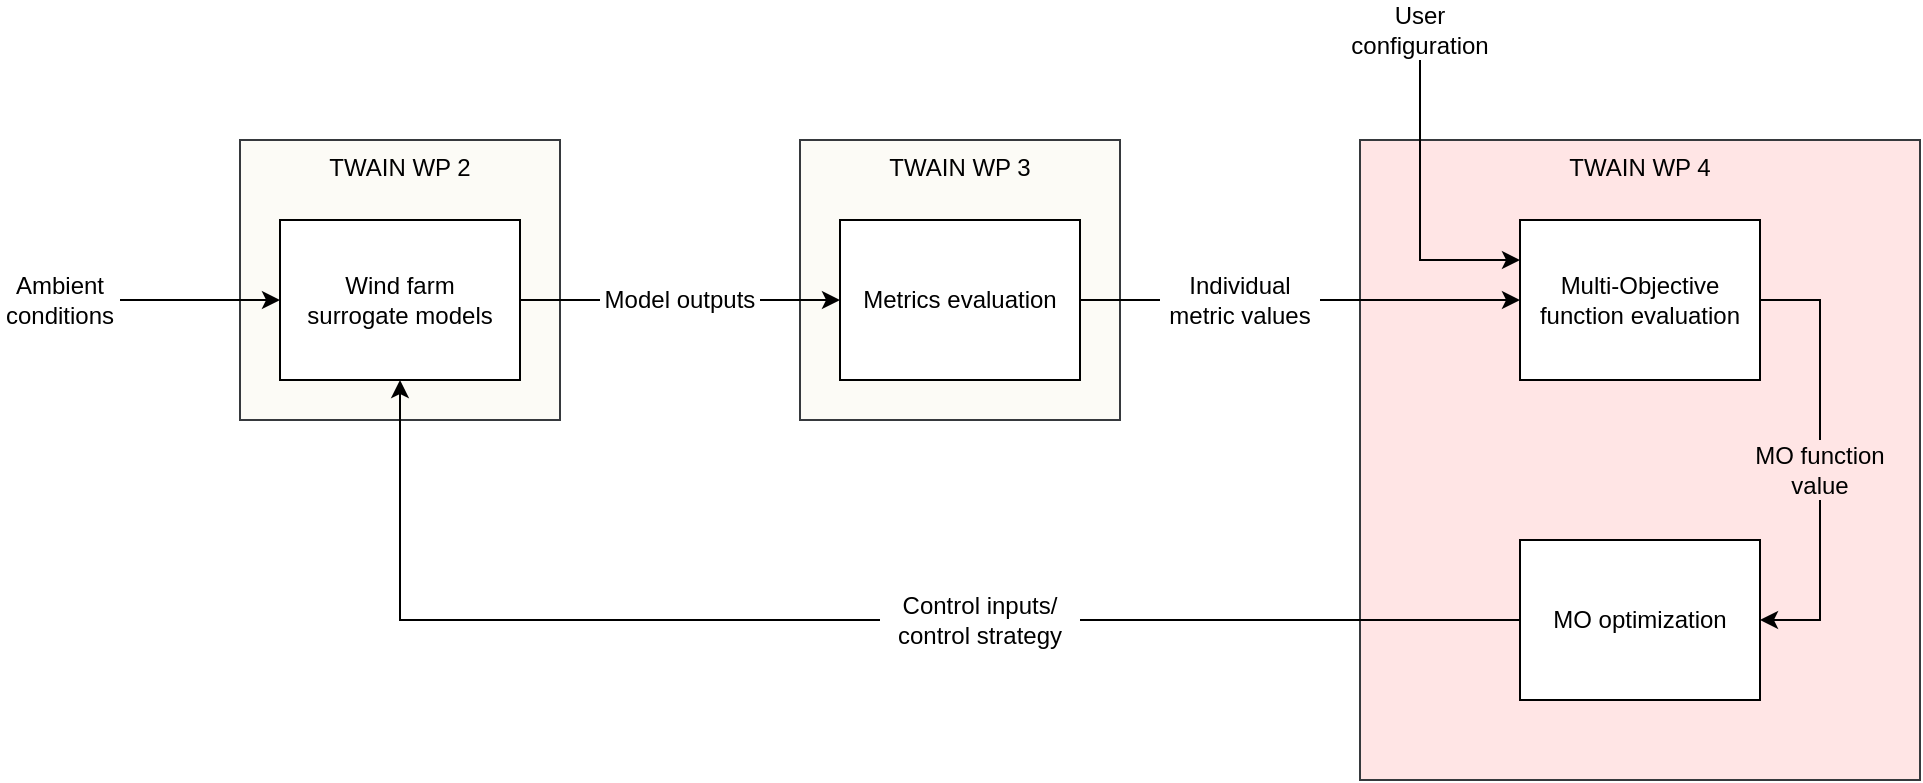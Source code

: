<mxfile version="26.0.4">
  <diagram name="Page-1" id="meVkWX2NYukC44fZ4OGT">
    <mxGraphModel dx="1364" dy="843" grid="1" gridSize="10" guides="1" tooltips="1" connect="1" arrows="1" fold="1" page="1" pageScale="1" pageWidth="1100" pageHeight="850" math="0" shadow="0">
      <root>
        <mxCell id="0" />
        <mxCell id="1" parent="0" />
        <mxCell id="aOqvlGi3BOh0_aibLUsC-42" value="TWAIN WP 4" style="rounded=0;whiteSpace=wrap;html=1;fillColor=#ffcccc;strokeColor=#36393d;labelPosition=center;verticalLabelPosition=middle;align=center;verticalAlign=top;horizontal=1;fillOpacity=50;" parent="1" vertex="1">
          <mxGeometry x="740" y="160" width="280" height="320" as="geometry" />
        </mxCell>
        <mxCell id="aOqvlGi3BOh0_aibLUsC-40" value="TWAIN WP 3" style="rounded=0;whiteSpace=wrap;html=1;fillColor=#f9f7ed;strokeColor=#36393d;labelPosition=center;verticalLabelPosition=middle;align=center;verticalAlign=top;horizontal=1;fillOpacity=50;" parent="1" vertex="1">
          <mxGeometry x="460" y="160" width="160" height="140" as="geometry" />
        </mxCell>
        <mxCell id="aOqvlGi3BOh0_aibLUsC-39" value="TWAIN WP 2" style="rounded=0;whiteSpace=wrap;html=1;fillColor=#f9f7ed;strokeColor=#36393d;labelPosition=center;verticalLabelPosition=middle;align=center;verticalAlign=top;horizontal=1;fillOpacity=50;" parent="1" vertex="1">
          <mxGeometry x="180" y="160" width="160" height="140" as="geometry" />
        </mxCell>
        <mxCell id="aOqvlGi3BOh0_aibLUsC-3" value="Ambient conditions" style="text;html=1;align=center;verticalAlign=middle;whiteSpace=wrap;rounded=0;" parent="1" vertex="1">
          <mxGeometry x="60" y="225" width="60" height="30" as="geometry" />
        </mxCell>
        <mxCell id="aOqvlGi3BOh0_aibLUsC-4" value="" style="endArrow=classic;html=1;rounded=0;exitX=1;exitY=0.5;exitDx=0;exitDy=0;" parent="1" source="aOqvlGi3BOh0_aibLUsC-3" target="aOqvlGi3BOh0_aibLUsC-6" edge="1">
          <mxGeometry width="50" height="50" relative="1" as="geometry">
            <mxPoint x="200" y="240" as="sourcePoint" />
            <mxPoint x="200" y="260" as="targetPoint" />
          </mxGeometry>
        </mxCell>
        <mxCell id="aOqvlGi3BOh0_aibLUsC-6" value="Wind farm&lt;div&gt;surrogate models&lt;/div&gt;" style="rounded=0;whiteSpace=wrap;html=1;" parent="1" vertex="1">
          <mxGeometry x="200" y="200" width="120" height="80" as="geometry" />
        </mxCell>
        <mxCell id="aOqvlGi3BOh0_aibLUsC-8" value="" style="endArrow=none;html=1;rounded=0;exitX=1;exitY=0.5;exitDx=0;exitDy=0;endFill=0;entryX=0;entryY=0.5;entryDx=0;entryDy=0;" parent="1" source="aOqvlGi3BOh0_aibLUsC-6" target="aOqvlGi3BOh0_aibLUsC-9" edge="1">
          <mxGeometry width="50" height="50" relative="1" as="geometry">
            <mxPoint x="640" y="350" as="sourcePoint" />
            <mxPoint x="350" y="190" as="targetPoint" />
          </mxGeometry>
        </mxCell>
        <mxCell id="aOqvlGi3BOh0_aibLUsC-9" value="Model outputs" style="text;html=1;align=center;verticalAlign=middle;whiteSpace=wrap;rounded=0;" parent="1" vertex="1">
          <mxGeometry x="360" y="225" width="80" height="30" as="geometry" />
        </mxCell>
        <mxCell id="aOqvlGi3BOh0_aibLUsC-10" value="Metrics evaluation" style="rounded=0;whiteSpace=wrap;html=1;" parent="1" vertex="1">
          <mxGeometry x="480" y="200" width="120" height="80" as="geometry" />
        </mxCell>
        <mxCell id="aOqvlGi3BOh0_aibLUsC-11" value="" style="endArrow=classic;html=1;rounded=0;exitX=1;exitY=0.5;exitDx=0;exitDy=0;entryX=0;entryY=0.5;entryDx=0;entryDy=0;" parent="1" source="aOqvlGi3BOh0_aibLUsC-9" target="aOqvlGi3BOh0_aibLUsC-10" edge="1">
          <mxGeometry width="50" height="50" relative="1" as="geometry">
            <mxPoint x="640" y="350" as="sourcePoint" />
            <mxPoint x="690" y="300" as="targetPoint" />
          </mxGeometry>
        </mxCell>
        <mxCell id="aOqvlGi3BOh0_aibLUsC-12" value="" style="endArrow=none;html=1;rounded=0;exitX=1;exitY=0.5;exitDx=0;exitDy=0;endFill=0;entryX=0;entryY=0.5;entryDx=0;entryDy=0;" parent="1" target="aOqvlGi3BOh0_aibLUsC-13" edge="1">
          <mxGeometry width="50" height="50" relative="1" as="geometry">
            <mxPoint x="600" y="240" as="sourcePoint" />
            <mxPoint x="640" y="240" as="targetPoint" />
          </mxGeometry>
        </mxCell>
        <mxCell id="aOqvlGi3BOh0_aibLUsC-13" value="Individual metric values" style="text;html=1;align=center;verticalAlign=middle;whiteSpace=wrap;rounded=0;" parent="1" vertex="1">
          <mxGeometry x="640" y="225" width="80" height="30" as="geometry" />
        </mxCell>
        <mxCell id="aOqvlGi3BOh0_aibLUsC-14" value="" style="endArrow=classic;html=1;rounded=0;exitX=1;exitY=0.5;exitDx=0;exitDy=0;entryX=0;entryY=0.5;entryDx=0;entryDy=0;" parent="1" source="aOqvlGi3BOh0_aibLUsC-13" target="aOqvlGi3BOh0_aibLUsC-16" edge="1">
          <mxGeometry width="50" height="50" relative="1" as="geometry">
            <mxPoint x="880" y="350" as="sourcePoint" />
            <mxPoint x="760" y="240" as="targetPoint" />
          </mxGeometry>
        </mxCell>
        <mxCell id="aOqvlGi3BOh0_aibLUsC-16" value="Multi-Objective&lt;div&gt;function evaluation&lt;/div&gt;" style="rounded=0;whiteSpace=wrap;html=1;" parent="1" vertex="1">
          <mxGeometry x="820" y="200" width="120" height="80" as="geometry" />
        </mxCell>
        <mxCell id="aOqvlGi3BOh0_aibLUsC-19" value="User configuration" style="text;html=1;align=center;verticalAlign=middle;whiteSpace=wrap;rounded=0;" parent="1" vertex="1">
          <mxGeometry x="740" y="90" width="60" height="30" as="geometry" />
        </mxCell>
        <mxCell id="aOqvlGi3BOh0_aibLUsC-20" value="" style="endArrow=classic;html=1;rounded=0;entryX=0;entryY=0.25;entryDx=0;entryDy=0;exitX=0.5;exitY=1;exitDx=0;exitDy=0;" parent="1" source="aOqvlGi3BOh0_aibLUsC-19" target="aOqvlGi3BOh0_aibLUsC-16" edge="1">
          <mxGeometry width="50" height="50" relative="1" as="geometry">
            <mxPoint x="830" y="150" as="sourcePoint" />
            <mxPoint x="819.5" y="280" as="targetPoint" />
            <Array as="points">
              <mxPoint x="770" y="220" />
            </Array>
          </mxGeometry>
        </mxCell>
        <mxCell id="aOqvlGi3BOh0_aibLUsC-26" value="" style="endArrow=none;html=1;rounded=0;exitX=1;exitY=0.5;exitDx=0;exitDy=0;endFill=0;entryX=0.5;entryY=0;entryDx=0;entryDy=0;" parent="1" source="aOqvlGi3BOh0_aibLUsC-16" target="aOqvlGi3BOh0_aibLUsC-29" edge="1">
          <mxGeometry width="50" height="50" relative="1" as="geometry">
            <mxPoint x="640" y="350" as="sourcePoint" />
            <mxPoint x="920" y="300" as="targetPoint" />
            <Array as="points">
              <mxPoint x="970" y="240" />
            </Array>
          </mxGeometry>
        </mxCell>
        <mxCell id="aOqvlGi3BOh0_aibLUsC-29" value="MO function&lt;div&gt;value&lt;/div&gt;" style="text;html=1;align=center;verticalAlign=middle;whiteSpace=wrap;rounded=0;" parent="1" vertex="1">
          <mxGeometry x="930" y="310" width="80" height="30" as="geometry" />
        </mxCell>
        <mxCell id="aOqvlGi3BOh0_aibLUsC-32" value="MO optimization" style="rounded=0;whiteSpace=wrap;html=1;" parent="1" vertex="1">
          <mxGeometry x="820" y="360" width="120" height="80" as="geometry" />
        </mxCell>
        <mxCell id="aOqvlGi3BOh0_aibLUsC-37" value="" style="endArrow=classic;html=1;rounded=0;exitX=0;exitY=0.5;exitDx=0;exitDy=0;entryX=0.5;entryY=1;entryDx=0;entryDy=0;" parent="1" source="aOqvlGi3BOh0_aibLUsC-36" target="aOqvlGi3BOh0_aibLUsC-6" edge="1">
          <mxGeometry width="50" height="50" relative="1" as="geometry">
            <mxPoint x="520" y="280" as="sourcePoint" />
            <mxPoint x="570" y="230" as="targetPoint" />
            <Array as="points">
              <mxPoint x="260" y="400" />
            </Array>
          </mxGeometry>
        </mxCell>
        <mxCell id="aOqvlGi3BOh0_aibLUsC-41" value="" style="endArrow=classic;html=1;rounded=0;entryX=1;entryY=0.5;entryDx=0;entryDy=0;exitX=0.5;exitY=1;exitDx=0;exitDy=0;" parent="1" source="aOqvlGi3BOh0_aibLUsC-29" target="aOqvlGi3BOh0_aibLUsC-32" edge="1">
          <mxGeometry width="50" height="50" relative="1" as="geometry">
            <mxPoint x="540" y="360" as="sourcePoint" />
            <mxPoint x="590" y="310" as="targetPoint" />
            <Array as="points">
              <mxPoint x="970" y="400" />
            </Array>
          </mxGeometry>
        </mxCell>
        <mxCell id="aOqvlGi3BOh0_aibLUsC-44" value="" style="endArrow=none;html=1;rounded=0;exitX=0;exitY=0.5;exitDx=0;exitDy=0;endFill=0;" parent="1" source="aOqvlGi3BOh0_aibLUsC-32" target="aOqvlGi3BOh0_aibLUsC-36" edge="1">
          <mxGeometry width="50" height="50" relative="1" as="geometry">
            <mxPoint x="760" y="400" as="sourcePoint" />
            <mxPoint x="440" y="400" as="targetPoint" />
          </mxGeometry>
        </mxCell>
        <mxCell id="aOqvlGi3BOh0_aibLUsC-36" value="Control inputs/&lt;div&gt;control strategy&lt;/div&gt;" style="text;html=1;align=center;verticalAlign=middle;whiteSpace=wrap;rounded=0;" parent="1" vertex="1">
          <mxGeometry x="500" y="385" width="100" height="30" as="geometry" />
        </mxCell>
      </root>
    </mxGraphModel>
  </diagram>
</mxfile>
